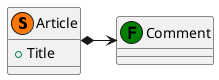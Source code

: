 @startuml
class Article << (S,#FF7700) >> {
+Title
}
class Comment << (F,green) >> {
}
Article *-> Comment
@enduml
